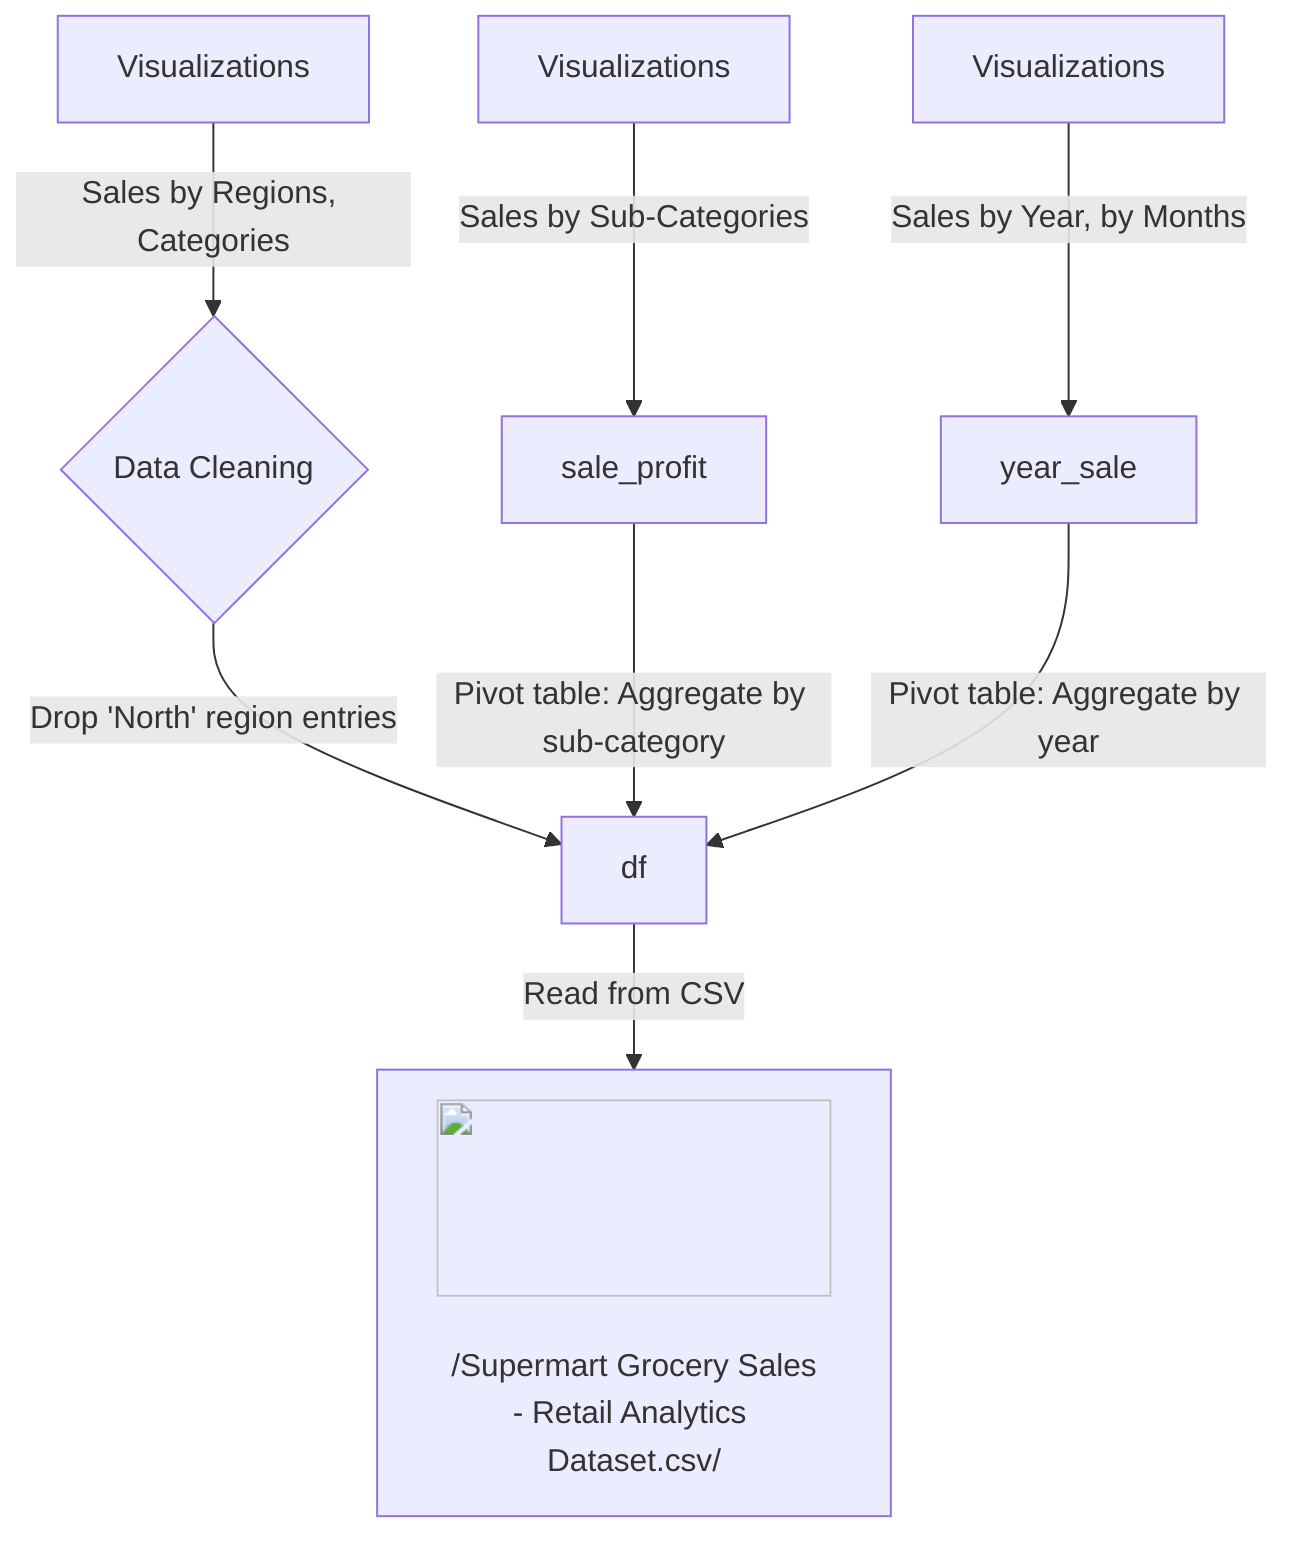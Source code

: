 flowchart TD
  %% Data Sources
  A["<img src='icons/file.svg' width=100 height=100/> <br/> /Supermart Grocery Sales - Retail Analytics Dataset.csv"/] 
  %% Data Loading
  B[df] -->|Read from CSV| A 
  %% Data Cleaning
  C{Data Cleaning} -->|Drop 'North' region entries| B 
  %% Data Aggregation
  D[sale_profit] -->|Pivot table: Aggregate by sub-category| B
  E[year_sale] -->|Pivot table: Aggregate by year| B 
  %% Data Usage
  F[Visualizations] -->|Sales by Regions, Categories| C
  G[Visualizations] -->|Sales by Sub-Categories| D
  H[Visualizations] -->|Sales by Year, by Months| E